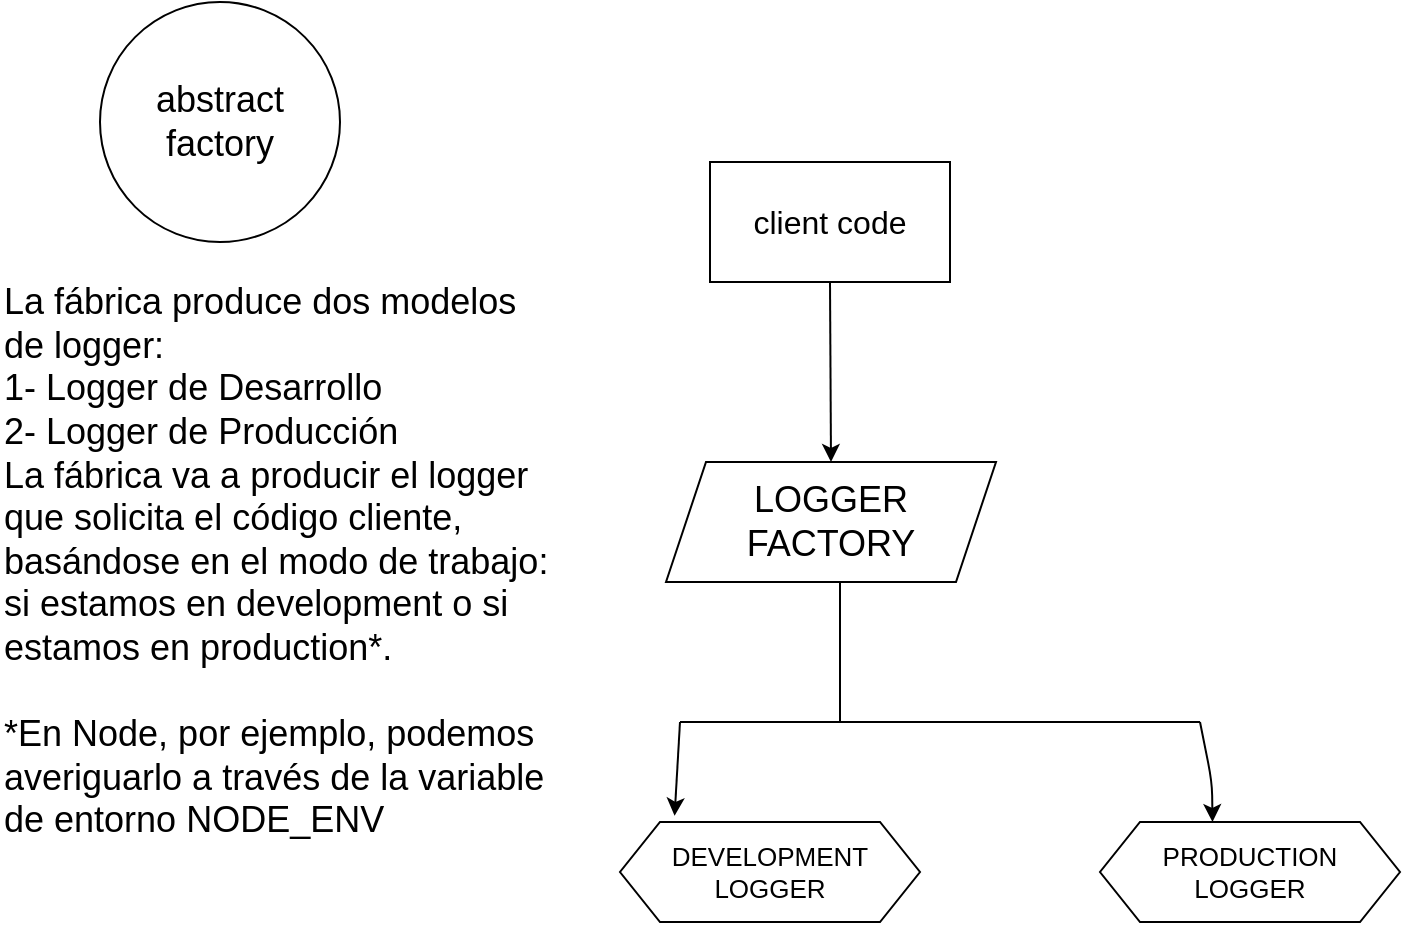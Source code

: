 <mxfile>
    <diagram id="P0hhdIB6eeGXf8LAOcVO" name="Page-1">
        <mxGraphModel dx="551" dy="1484" grid="1" gridSize="10" guides="1" tooltips="1" connect="1" arrows="1" fold="1" page="1" pageScale="1" pageWidth="850" pageHeight="1100" math="0" shadow="0">
            <root>
                <mxCell id="0"/>
                <mxCell id="1" parent="0"/>
                <mxCell id="2" value="&lt;font style=&quot;font-size: 18px;&quot;&gt;abstract&lt;br style=&quot;font-size: 18px;&quot;&gt;factory&lt;/font&gt;" style="ellipse;whiteSpace=wrap;html=1;aspect=fixed;fontSize=18;" vertex="1" parent="1">
                    <mxGeometry x="60" y="-40" width="120" height="120" as="geometry"/>
                </mxCell>
                <mxCell id="3" value="client code" style="rounded=0;whiteSpace=wrap;html=1;fontSize=16;" vertex="1" parent="1">
                    <mxGeometry x="365" y="40" width="120" height="60" as="geometry"/>
                </mxCell>
                <mxCell id="4" value="LOGGER&lt;br&gt;FACTORY" style="shape=parallelogram;perimeter=parallelogramPerimeter;whiteSpace=wrap;html=1;fixedSize=1;fontSize=18;" vertex="1" parent="1">
                    <mxGeometry x="343" y="190" width="165" height="60" as="geometry"/>
                </mxCell>
                <mxCell id="5" value="" style="endArrow=classic;html=1;fontSize=18;entryX=0.5;entryY=0;entryDx=0;entryDy=0;exitX=0.5;exitY=1;exitDx=0;exitDy=0;" edge="1" parent="1" source="3" target="4">
                    <mxGeometry width="50" height="50" relative="1" as="geometry">
                        <mxPoint x="380" y="290" as="sourcePoint"/>
                        <mxPoint x="430" y="240" as="targetPoint"/>
                    </mxGeometry>
                </mxCell>
                <mxCell id="6" value="La fábrica produce dos modelos de logger:&lt;br&gt;1- Logger de Desarrollo&lt;br&gt;2- Logger de Producción&lt;br&gt;La fábrica va a producir el logger que solicita el código cliente, basándose en el modo de trabajo:&lt;br&gt;si estamos en development o si estamos en production*.&lt;br&gt;&lt;br&gt;*En Node, por ejemplo, podemos averiguarlo a través de la variable de entorno NODE_ENV" style="text;strokeColor=none;align=left;fillColor=none;html=1;verticalAlign=middle;whiteSpace=wrap;rounded=0;fontSize=18;" vertex="1" parent="1">
                    <mxGeometry x="10" y="90" width="275" height="300" as="geometry"/>
                </mxCell>
                <mxCell id="9" value="DEVELOPMENT&lt;br style=&quot;font-size: 13px;&quot;&gt;LOGGER" style="shape=hexagon;perimeter=hexagonPerimeter2;whiteSpace=wrap;html=1;fixedSize=1;fontSize=13;" vertex="1" parent="1">
                    <mxGeometry x="320" y="370" width="150" height="50" as="geometry"/>
                </mxCell>
                <mxCell id="10" value="PRODUCTION&lt;br style=&quot;font-size: 13px;&quot;&gt;LOGGER" style="shape=hexagon;perimeter=hexagonPerimeter2;whiteSpace=wrap;html=1;fixedSize=1;fontSize=13;" vertex="1" parent="1">
                    <mxGeometry x="560" y="370" width="150" height="50" as="geometry"/>
                </mxCell>
                <mxCell id="12" value="" style="endArrow=none;html=1;fontSize=13;" edge="1" parent="1">
                    <mxGeometry width="50" height="50" relative="1" as="geometry">
                        <mxPoint x="350" y="320" as="sourcePoint"/>
                        <mxPoint x="610" y="320" as="targetPoint"/>
                    </mxGeometry>
                </mxCell>
                <mxCell id="14" value="" style="endArrow=none;html=1;fontSize=13;" edge="1" parent="1">
                    <mxGeometry width="50" height="50" relative="1" as="geometry">
                        <mxPoint x="430" y="320" as="sourcePoint"/>
                        <mxPoint x="430" y="250" as="targetPoint"/>
                    </mxGeometry>
                </mxCell>
                <mxCell id="15" value="" style="endArrow=classic;html=1;fontSize=13;entryX=0.182;entryY=-0.062;entryDx=0;entryDy=0;entryPerimeter=0;" edge="1" parent="1" target="9">
                    <mxGeometry width="50" height="50" relative="1" as="geometry">
                        <mxPoint x="350" y="320" as="sourcePoint"/>
                        <mxPoint x="430" y="210" as="targetPoint"/>
                    </mxGeometry>
                </mxCell>
                <mxCell id="16" value="" style="endArrow=classic;html=1;fontSize=13;entryX=0.375;entryY=0;entryDx=0;entryDy=0;" edge="1" parent="1" target="10">
                    <mxGeometry width="50" height="50" relative="1" as="geometry">
                        <mxPoint x="610" y="320" as="sourcePoint"/>
                        <mxPoint x="430" y="210" as="targetPoint"/>
                        <Array as="points">
                            <mxPoint x="616" y="350"/>
                        </Array>
                    </mxGeometry>
                </mxCell>
            </root>
        </mxGraphModel>
    </diagram>
</mxfile>